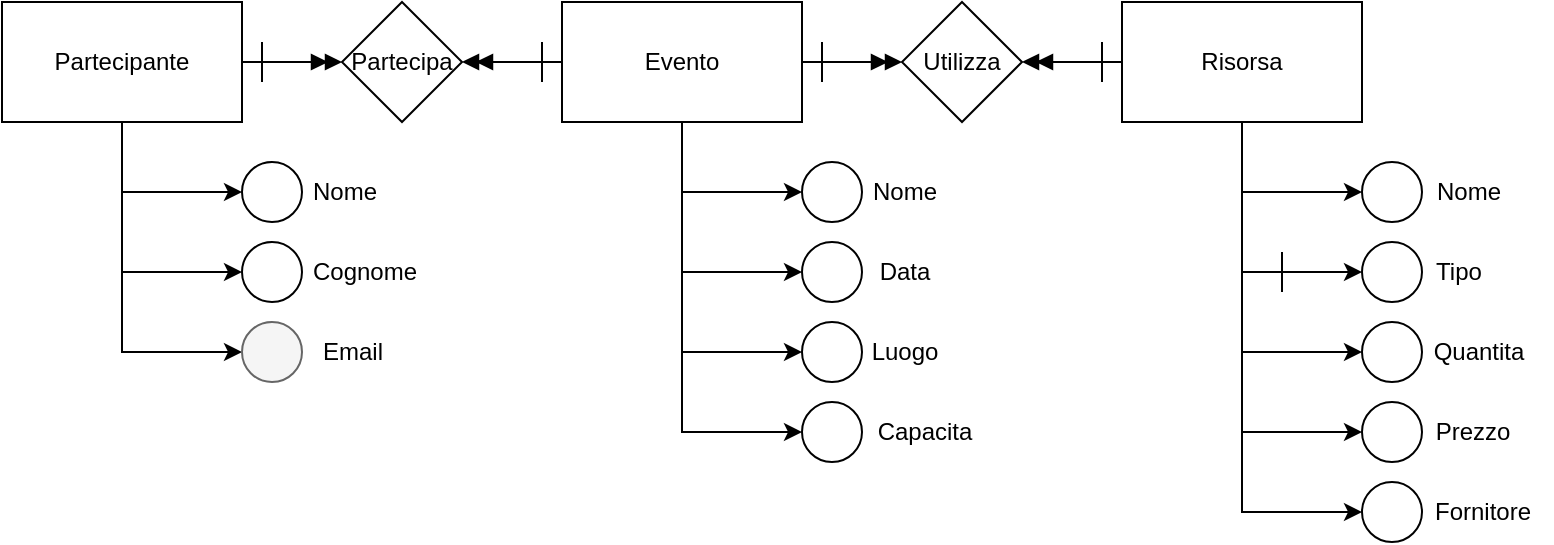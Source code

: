 <mxfile version="24.0.4" type="device">
  <diagram name="Pagina-1" id="kourvk-pX0MwRhWznzaN">
    <mxGraphModel dx="352" dy="213" grid="1" gridSize="10" guides="1" tooltips="1" connect="1" arrows="1" fold="1" page="1" pageScale="1" pageWidth="827" pageHeight="1169" math="0" shadow="0">
      <root>
        <mxCell id="0" />
        <mxCell id="1" parent="0" />
        <mxCell id="pM5SirFXCpT46dnunGWg-4" style="edgeStyle=orthogonalEdgeStyle;rounded=0;orthogonalLoop=1;jettySize=auto;html=1;entryX=0;entryY=0.5;entryDx=0;entryDy=0;" parent="1" source="pM5SirFXCpT46dnunGWg-1" edge="1">
          <mxGeometry relative="1" as="geometry">
            <mxPoint x="120.0" y="295" as="targetPoint" />
            <Array as="points">
              <mxPoint x="60" y="295" />
            </Array>
          </mxGeometry>
        </mxCell>
        <mxCell id="pM5SirFXCpT46dnunGWg-7" style="edgeStyle=orthogonalEdgeStyle;rounded=0;orthogonalLoop=1;jettySize=auto;html=1;entryX=0;entryY=0.5;entryDx=0;entryDy=0;" parent="1" source="pM5SirFXCpT46dnunGWg-1" target="pM5SirFXCpT46dnunGWg-5" edge="1">
          <mxGeometry relative="1" as="geometry" />
        </mxCell>
        <mxCell id="pM5SirFXCpT46dnunGWg-32" style="edgeStyle=orthogonalEdgeStyle;rounded=0;orthogonalLoop=1;jettySize=auto;html=1;entryX=0;entryY=0.5;entryDx=0;entryDy=0;" parent="1" source="pM5SirFXCpT46dnunGWg-1" target="pM5SirFXCpT46dnunGWg-30" edge="1">
          <mxGeometry relative="1" as="geometry" />
        </mxCell>
        <mxCell id="pM5SirFXCpT46dnunGWg-45" style="edgeStyle=orthogonalEdgeStyle;rounded=0;orthogonalLoop=1;jettySize=auto;html=1;entryX=0;entryY=0.5;entryDx=0;entryDy=0;endArrow=doubleBlock;endFill=1;" parent="1" source="pM5SirFXCpT46dnunGWg-1" target="pM5SirFXCpT46dnunGWg-43" edge="1">
          <mxGeometry relative="1" as="geometry" />
        </mxCell>
        <mxCell id="pM5SirFXCpT46dnunGWg-1" value="Partecipante" style="rounded=0;whiteSpace=wrap;html=1;" parent="1" vertex="1">
          <mxGeometry y="200" width="120" height="60" as="geometry" />
        </mxCell>
        <mxCell id="pM5SirFXCpT46dnunGWg-5" value="" style="ellipse;whiteSpace=wrap;html=1;aspect=fixed;fillColor=#f5f5f5;fontColor=#333333;strokeColor=#666666;" parent="1" vertex="1">
          <mxGeometry x="120" y="360" width="30" height="30" as="geometry" />
        </mxCell>
        <mxCell id="pM5SirFXCpT46dnunGWg-6" value="Email" style="text;html=1;align=center;verticalAlign=middle;resizable=0;points=[];autosize=1;strokeColor=none;fillColor=none;" parent="1" vertex="1">
          <mxGeometry x="150" y="360" width="50" height="30" as="geometry" />
        </mxCell>
        <mxCell id="pM5SirFXCpT46dnunGWg-19" style="edgeStyle=orthogonalEdgeStyle;rounded=0;orthogonalLoop=1;jettySize=auto;html=1;entryX=0;entryY=0.5;entryDx=0;entryDy=0;" parent="1" source="pM5SirFXCpT46dnunGWg-8" target="pM5SirFXCpT46dnunGWg-9" edge="1">
          <mxGeometry relative="1" as="geometry" />
        </mxCell>
        <mxCell id="pM5SirFXCpT46dnunGWg-20" style="edgeStyle=orthogonalEdgeStyle;rounded=0;orthogonalLoop=1;jettySize=auto;html=1;entryX=0;entryY=0.5;entryDx=0;entryDy=0;" parent="1" source="pM5SirFXCpT46dnunGWg-8" target="pM5SirFXCpT46dnunGWg-11" edge="1">
          <mxGeometry relative="1" as="geometry" />
        </mxCell>
        <mxCell id="pM5SirFXCpT46dnunGWg-22" style="edgeStyle=orthogonalEdgeStyle;rounded=0;orthogonalLoop=1;jettySize=auto;html=1;entryX=0;entryY=0.5;entryDx=0;entryDy=0;" parent="1" source="pM5SirFXCpT46dnunGWg-8" target="pM5SirFXCpT46dnunGWg-13" edge="1">
          <mxGeometry relative="1" as="geometry" />
        </mxCell>
        <mxCell id="pM5SirFXCpT46dnunGWg-23" style="edgeStyle=orthogonalEdgeStyle;rounded=0;orthogonalLoop=1;jettySize=auto;html=1;entryX=0;entryY=0.5;entryDx=0;entryDy=0;" parent="1" source="pM5SirFXCpT46dnunGWg-8" target="pM5SirFXCpT46dnunGWg-15" edge="1">
          <mxGeometry relative="1" as="geometry" />
        </mxCell>
        <mxCell id="pM5SirFXCpT46dnunGWg-24" style="edgeStyle=orthogonalEdgeStyle;rounded=0;orthogonalLoop=1;jettySize=auto;html=1;entryX=0;entryY=0.5;entryDx=0;entryDy=0;" parent="1" source="pM5SirFXCpT46dnunGWg-8" target="pM5SirFXCpT46dnunGWg-17" edge="1">
          <mxGeometry relative="1" as="geometry" />
        </mxCell>
        <mxCell id="pM5SirFXCpT46dnunGWg-46" style="edgeStyle=orthogonalEdgeStyle;rounded=0;orthogonalLoop=1;jettySize=auto;html=1;entryX=1;entryY=0.5;entryDx=0;entryDy=0;endArrow=doubleBlock;endFill=1;" parent="1" source="pM5SirFXCpT46dnunGWg-8" target="pM5SirFXCpT46dnunGWg-44" edge="1">
          <mxGeometry relative="1" as="geometry" />
        </mxCell>
        <mxCell id="pM5SirFXCpT46dnunGWg-8" value="Risorsa" style="rounded=0;whiteSpace=wrap;html=1;" parent="1" vertex="1">
          <mxGeometry x="560" y="200" width="120" height="60" as="geometry" />
        </mxCell>
        <mxCell id="pM5SirFXCpT46dnunGWg-9" value="" style="ellipse;whiteSpace=wrap;html=1;aspect=fixed;" parent="1" vertex="1">
          <mxGeometry x="680" y="280" width="30" height="30" as="geometry" />
        </mxCell>
        <mxCell id="pM5SirFXCpT46dnunGWg-10" value="Nome" style="text;html=1;align=center;verticalAlign=middle;resizable=0;points=[];autosize=1;strokeColor=none;fillColor=none;" parent="1" vertex="1">
          <mxGeometry x="703" y="280" width="60" height="30" as="geometry" />
        </mxCell>
        <mxCell id="pM5SirFXCpT46dnunGWg-11" value="" style="ellipse;whiteSpace=wrap;html=1;aspect=fixed;" parent="1" vertex="1">
          <mxGeometry x="680" y="320" width="30" height="30" as="geometry" />
        </mxCell>
        <mxCell id="pM5SirFXCpT46dnunGWg-12" value="Tipo" style="text;html=1;align=center;verticalAlign=middle;resizable=0;points=[];autosize=1;strokeColor=none;fillColor=none;" parent="1" vertex="1">
          <mxGeometry x="703" y="320" width="50" height="30" as="geometry" />
        </mxCell>
        <mxCell id="pM5SirFXCpT46dnunGWg-13" value="" style="ellipse;whiteSpace=wrap;html=1;aspect=fixed;" parent="1" vertex="1">
          <mxGeometry x="680" y="360" width="30" height="30" as="geometry" />
        </mxCell>
        <mxCell id="pM5SirFXCpT46dnunGWg-14" value="Quantita" style="text;html=1;align=center;verticalAlign=middle;resizable=0;points=[];autosize=1;strokeColor=none;fillColor=none;" parent="1" vertex="1">
          <mxGeometry x="703" y="360" width="70" height="30" as="geometry" />
        </mxCell>
        <mxCell id="pM5SirFXCpT46dnunGWg-15" value="" style="ellipse;whiteSpace=wrap;html=1;aspect=fixed;" parent="1" vertex="1">
          <mxGeometry x="680" y="400" width="30" height="30" as="geometry" />
        </mxCell>
        <mxCell id="pM5SirFXCpT46dnunGWg-16" value="Prezzo" style="text;html=1;align=center;verticalAlign=middle;resizable=0;points=[];autosize=1;strokeColor=none;fillColor=none;" parent="1" vertex="1">
          <mxGeometry x="705" y="400" width="60" height="30" as="geometry" />
        </mxCell>
        <mxCell id="pM5SirFXCpT46dnunGWg-17" value="" style="ellipse;whiteSpace=wrap;html=1;aspect=fixed;" parent="1" vertex="1">
          <mxGeometry x="680" y="440" width="30" height="30" as="geometry" />
        </mxCell>
        <mxCell id="pM5SirFXCpT46dnunGWg-18" value="Fornitore" style="text;html=1;align=center;verticalAlign=middle;resizable=0;points=[];autosize=1;strokeColor=none;fillColor=none;" parent="1" vertex="1">
          <mxGeometry x="705" y="440" width="70" height="30" as="geometry" />
        </mxCell>
        <mxCell id="pM5SirFXCpT46dnunGWg-39" style="edgeStyle=orthogonalEdgeStyle;rounded=0;orthogonalLoop=1;jettySize=auto;html=1;entryX=0;entryY=0.5;entryDx=0;entryDy=0;" parent="1" source="pM5SirFXCpT46dnunGWg-25" target="pM5SirFXCpT46dnunGWg-26" edge="1">
          <mxGeometry relative="1" as="geometry" />
        </mxCell>
        <mxCell id="pM5SirFXCpT46dnunGWg-40" style="edgeStyle=orthogonalEdgeStyle;rounded=0;orthogonalLoop=1;jettySize=auto;html=1;entryX=0;entryY=0.5;entryDx=0;entryDy=0;" parent="1" source="pM5SirFXCpT46dnunGWg-25" target="pM5SirFXCpT46dnunGWg-33" edge="1">
          <mxGeometry relative="1" as="geometry" />
        </mxCell>
        <mxCell id="pM5SirFXCpT46dnunGWg-41" style="edgeStyle=orthogonalEdgeStyle;rounded=0;orthogonalLoop=1;jettySize=auto;html=1;entryX=0;entryY=0.5;entryDx=0;entryDy=0;" parent="1" source="pM5SirFXCpT46dnunGWg-25" target="pM5SirFXCpT46dnunGWg-35" edge="1">
          <mxGeometry relative="1" as="geometry" />
        </mxCell>
        <mxCell id="pM5SirFXCpT46dnunGWg-42" style="edgeStyle=orthogonalEdgeStyle;rounded=0;orthogonalLoop=1;jettySize=auto;html=1;entryX=0;entryY=0.5;entryDx=0;entryDy=0;" parent="1" source="pM5SirFXCpT46dnunGWg-25" target="pM5SirFXCpT46dnunGWg-37" edge="1">
          <mxGeometry relative="1" as="geometry" />
        </mxCell>
        <mxCell id="pM5SirFXCpT46dnunGWg-47" style="edgeStyle=orthogonalEdgeStyle;rounded=0;orthogonalLoop=1;jettySize=auto;html=1;entryX=0;entryY=0.5;entryDx=0;entryDy=0;endArrow=doubleBlock;endFill=1;" parent="1" source="pM5SirFXCpT46dnunGWg-25" target="pM5SirFXCpT46dnunGWg-44" edge="1">
          <mxGeometry relative="1" as="geometry" />
        </mxCell>
        <mxCell id="pM5SirFXCpT46dnunGWg-48" style="edgeStyle=orthogonalEdgeStyle;rounded=0;orthogonalLoop=1;jettySize=auto;html=1;entryX=1;entryY=0.5;entryDx=0;entryDy=0;endArrow=doubleBlock;endFill=1;" parent="1" source="pM5SirFXCpT46dnunGWg-25" target="pM5SirFXCpT46dnunGWg-43" edge="1">
          <mxGeometry relative="1" as="geometry" />
        </mxCell>
        <mxCell id="pM5SirFXCpT46dnunGWg-25" value="Evento" style="rounded=0;whiteSpace=wrap;html=1;" parent="1" vertex="1">
          <mxGeometry x="280" y="200" width="120" height="60" as="geometry" />
        </mxCell>
        <mxCell id="pM5SirFXCpT46dnunGWg-26" value="" style="ellipse;whiteSpace=wrap;html=1;aspect=fixed;" parent="1" vertex="1">
          <mxGeometry x="400" y="280" width="30" height="30" as="geometry" />
        </mxCell>
        <mxCell id="pM5SirFXCpT46dnunGWg-27" value="Nome" style="text;html=1;align=center;verticalAlign=middle;resizable=0;points=[];autosize=1;strokeColor=none;fillColor=none;" parent="1" vertex="1">
          <mxGeometry x="421" y="280" width="60" height="30" as="geometry" />
        </mxCell>
        <mxCell id="pM5SirFXCpT46dnunGWg-28" value="" style="ellipse;whiteSpace=wrap;html=1;aspect=fixed;" parent="1" vertex="1">
          <mxGeometry x="120" y="280" width="30" height="30" as="geometry" />
        </mxCell>
        <mxCell id="pM5SirFXCpT46dnunGWg-29" value="Nome" style="text;html=1;align=center;verticalAlign=middle;resizable=0;points=[];autosize=1;strokeColor=none;fillColor=none;" parent="1" vertex="1">
          <mxGeometry x="141" y="280" width="60" height="30" as="geometry" />
        </mxCell>
        <mxCell id="pM5SirFXCpT46dnunGWg-30" value="" style="ellipse;whiteSpace=wrap;html=1;aspect=fixed;" parent="1" vertex="1">
          <mxGeometry x="120" y="320" width="30" height="30" as="geometry" />
        </mxCell>
        <mxCell id="pM5SirFXCpT46dnunGWg-31" value="Cognome" style="text;html=1;align=center;verticalAlign=middle;resizable=0;points=[];autosize=1;strokeColor=none;fillColor=none;" parent="1" vertex="1">
          <mxGeometry x="141" y="320" width="80" height="30" as="geometry" />
        </mxCell>
        <mxCell id="pM5SirFXCpT46dnunGWg-33" value="" style="ellipse;whiteSpace=wrap;html=1;aspect=fixed;" parent="1" vertex="1">
          <mxGeometry x="400" y="320" width="30" height="30" as="geometry" />
        </mxCell>
        <mxCell id="pM5SirFXCpT46dnunGWg-34" value="Data" style="text;html=1;align=center;verticalAlign=middle;resizable=0;points=[];autosize=1;strokeColor=none;fillColor=none;" parent="1" vertex="1">
          <mxGeometry x="426" y="320" width="50" height="30" as="geometry" />
        </mxCell>
        <mxCell id="pM5SirFXCpT46dnunGWg-35" value="" style="ellipse;whiteSpace=wrap;html=1;aspect=fixed;" parent="1" vertex="1">
          <mxGeometry x="400" y="360" width="30" height="30" as="geometry" />
        </mxCell>
        <mxCell id="pM5SirFXCpT46dnunGWg-36" value="Luogo" style="text;html=1;align=center;verticalAlign=middle;resizable=0;points=[];autosize=1;strokeColor=none;fillColor=none;" parent="1" vertex="1">
          <mxGeometry x="421" y="360" width="60" height="30" as="geometry" />
        </mxCell>
        <mxCell id="pM5SirFXCpT46dnunGWg-37" value="" style="ellipse;whiteSpace=wrap;html=1;aspect=fixed;" parent="1" vertex="1">
          <mxGeometry x="400" y="400" width="30" height="30" as="geometry" />
        </mxCell>
        <mxCell id="pM5SirFXCpT46dnunGWg-38" value="Capacita" style="text;html=1;align=center;verticalAlign=middle;resizable=0;points=[];autosize=1;strokeColor=none;fillColor=none;" parent="1" vertex="1">
          <mxGeometry x="426" y="400" width="70" height="30" as="geometry" />
        </mxCell>
        <mxCell id="pM5SirFXCpT46dnunGWg-43" value="Partecipa" style="rhombus;whiteSpace=wrap;html=1;" parent="1" vertex="1">
          <mxGeometry x="170" y="200" width="60" height="60" as="geometry" />
        </mxCell>
        <mxCell id="pM5SirFXCpT46dnunGWg-44" value="Utilizza" style="rhombus;whiteSpace=wrap;html=1;" parent="1" vertex="1">
          <mxGeometry x="450" y="200" width="60" height="60" as="geometry" />
        </mxCell>
        <mxCell id="pM5SirFXCpT46dnunGWg-49" value="" style="endArrow=none;html=1;rounded=0;" parent="1" edge="1">
          <mxGeometry width="50" height="50" relative="1" as="geometry">
            <mxPoint x="130" y="240" as="sourcePoint" />
            <mxPoint x="130" y="220" as="targetPoint" />
          </mxGeometry>
        </mxCell>
        <mxCell id="pM5SirFXCpT46dnunGWg-50" value="" style="endArrow=none;html=1;rounded=0;" parent="1" edge="1">
          <mxGeometry width="50" height="50" relative="1" as="geometry">
            <mxPoint x="550" y="240" as="sourcePoint" />
            <mxPoint x="550" y="220" as="targetPoint" />
          </mxGeometry>
        </mxCell>
        <mxCell id="pM5SirFXCpT46dnunGWg-51" value="" style="endArrow=none;html=1;rounded=0;" parent="1" edge="1">
          <mxGeometry width="50" height="50" relative="1" as="geometry">
            <mxPoint x="640" y="345" as="sourcePoint" />
            <mxPoint x="640" y="325" as="targetPoint" />
          </mxGeometry>
        </mxCell>
        <mxCell id="pM5SirFXCpT46dnunGWg-52" value="" style="endArrow=none;html=1;rounded=0;" parent="1" edge="1">
          <mxGeometry width="50" height="50" relative="1" as="geometry">
            <mxPoint x="270" y="240" as="sourcePoint" />
            <mxPoint x="270" y="220" as="targetPoint" />
          </mxGeometry>
        </mxCell>
        <mxCell id="9jj2GTd0DxZX-WrGkW0m-4" value="" style="endArrow=none;html=1;rounded=0;" parent="1" edge="1">
          <mxGeometry width="50" height="50" relative="1" as="geometry">
            <mxPoint x="410" y="240" as="sourcePoint" />
            <mxPoint x="410" y="220" as="targetPoint" />
          </mxGeometry>
        </mxCell>
      </root>
    </mxGraphModel>
  </diagram>
</mxfile>
